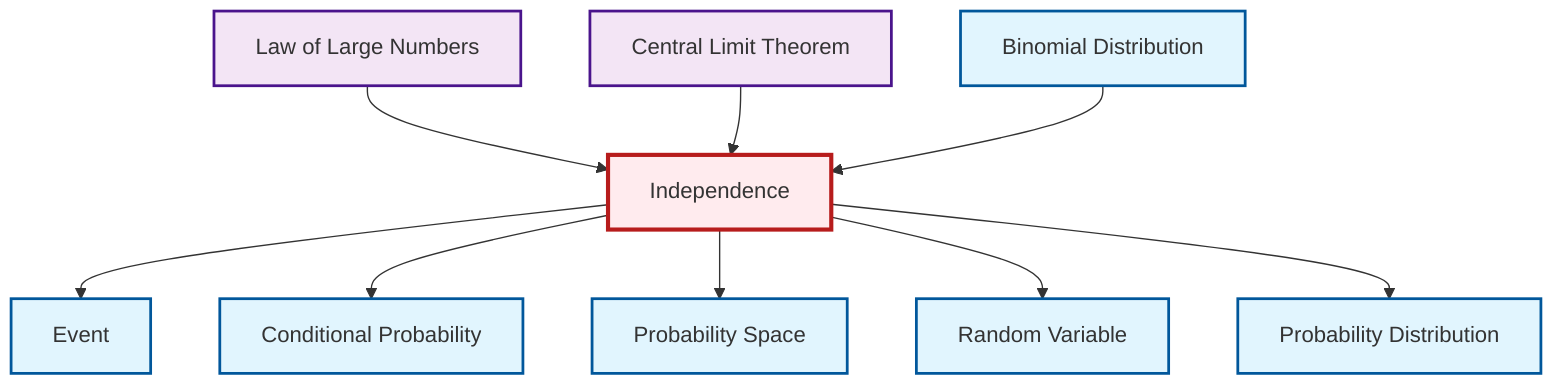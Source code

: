 graph TD
    classDef definition fill:#e1f5fe,stroke:#01579b,stroke-width:2px
    classDef theorem fill:#f3e5f5,stroke:#4a148c,stroke-width:2px
    classDef axiom fill:#fff3e0,stroke:#e65100,stroke-width:2px
    classDef example fill:#e8f5e9,stroke:#1b5e20,stroke-width:2px
    classDef current fill:#ffebee,stroke:#b71c1c,stroke-width:3px
    def-conditional-probability["Conditional Probability"]:::definition
    def-independence["Independence"]:::definition
    def-event["Event"]:::definition
    def-probability-space["Probability Space"]:::definition
    thm-central-limit["Central Limit Theorem"]:::theorem
    def-random-variable["Random Variable"]:::definition
    def-binomial-distribution["Binomial Distribution"]:::definition
    def-probability-distribution["Probability Distribution"]:::definition
    thm-law-of-large-numbers["Law of Large Numbers"]:::theorem
    def-independence --> def-event
    def-independence --> def-conditional-probability
    thm-law-of-large-numbers --> def-independence
    thm-central-limit --> def-independence
    def-independence --> def-probability-space
    def-binomial-distribution --> def-independence
    def-independence --> def-random-variable
    def-independence --> def-probability-distribution
    class def-independence current